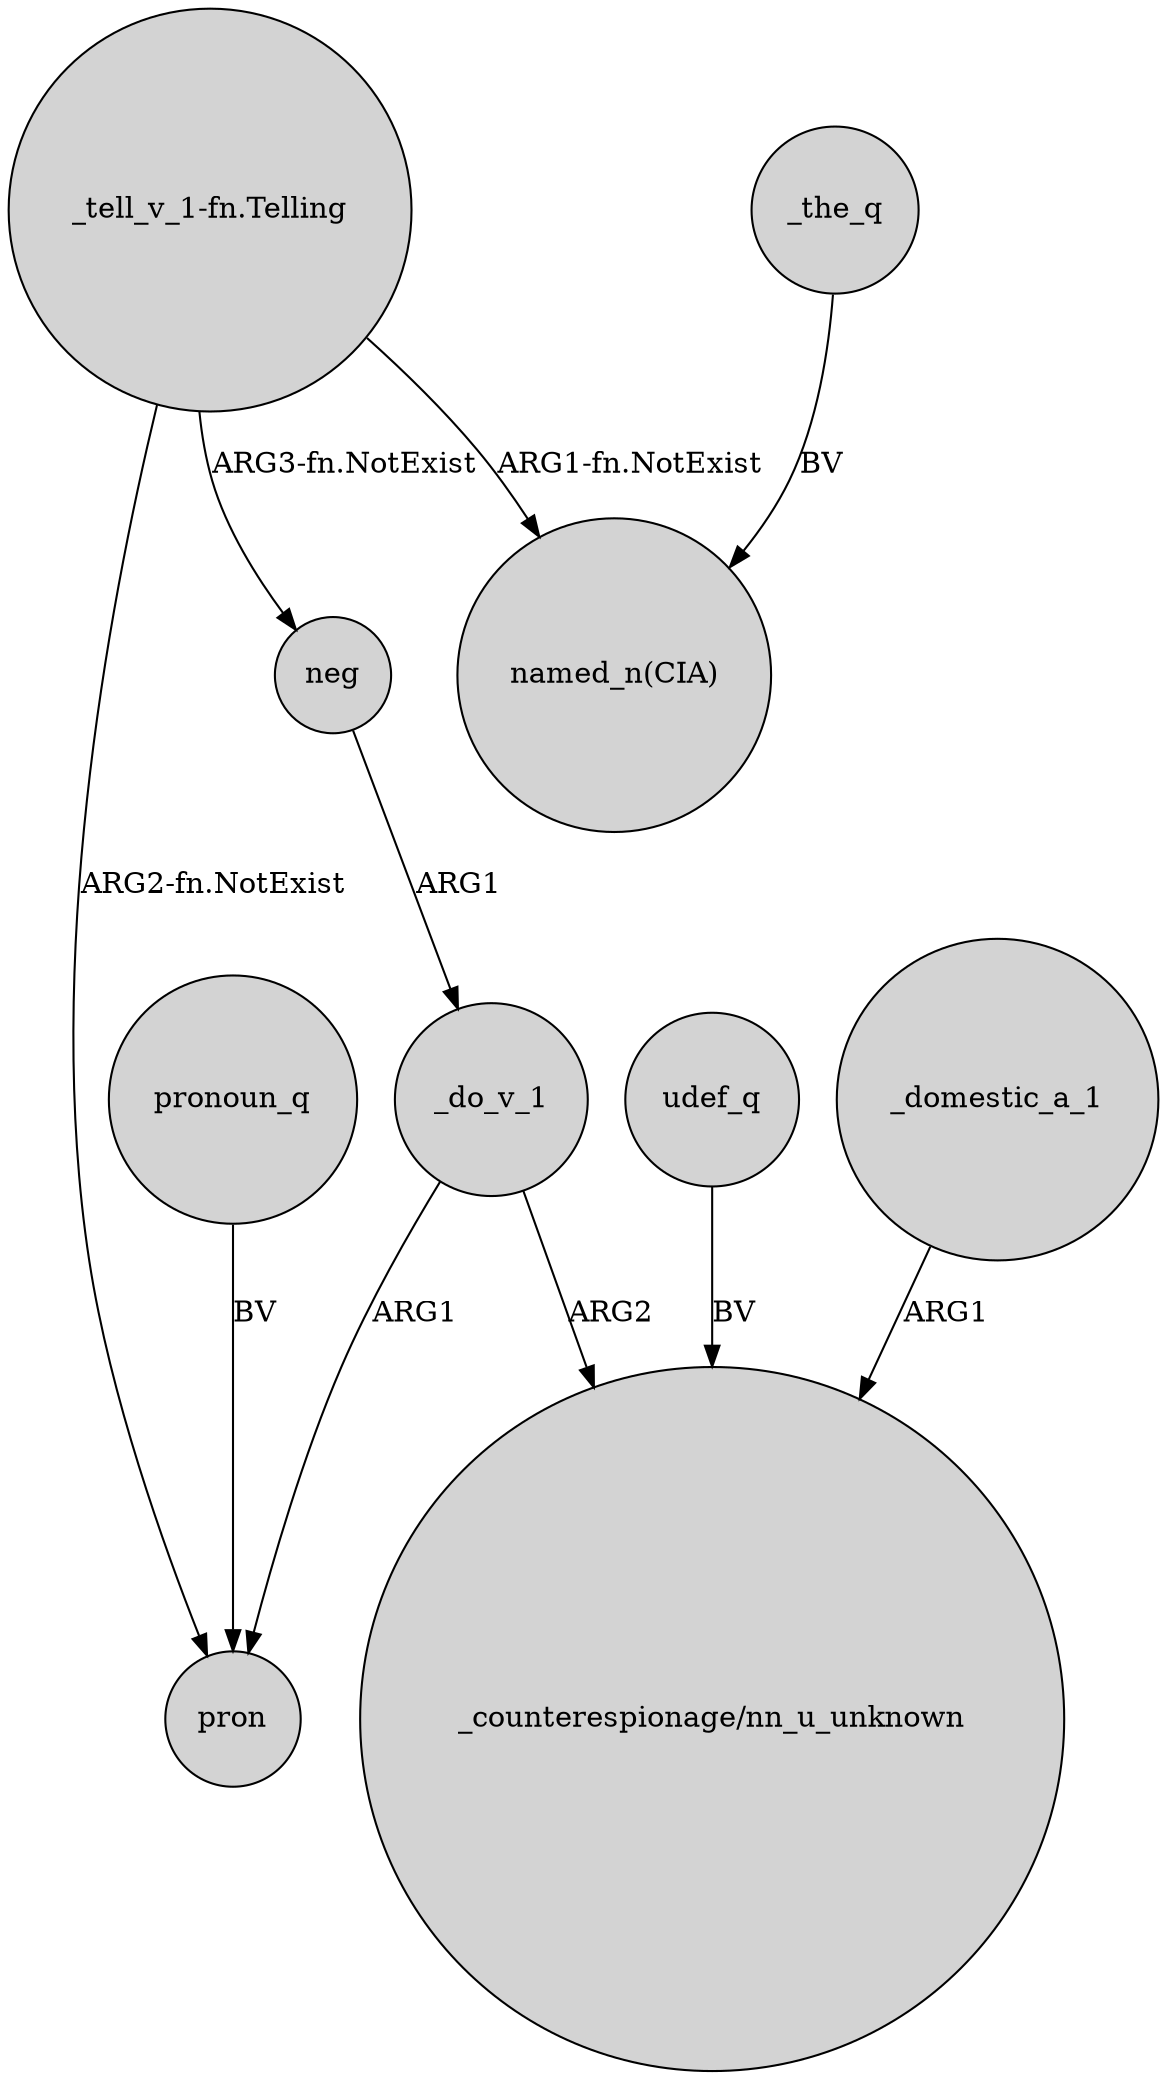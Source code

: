digraph {
	node [shape=circle style=filled]
	"_tell_v_1-fn.Telling" -> "named_n(CIA)" [label="ARG1-fn.NotExist"]
	_do_v_1 -> pron [label=ARG1]
	_do_v_1 -> "_counterespionage/nn_u_unknown" [label=ARG2]
	"_tell_v_1-fn.Telling" -> neg [label="ARG3-fn.NotExist"]
	neg -> _do_v_1 [label=ARG1]
	udef_q -> "_counterespionage/nn_u_unknown" [label=BV]
	"_tell_v_1-fn.Telling" -> pron [label="ARG2-fn.NotExist"]
	_domestic_a_1 -> "_counterespionage/nn_u_unknown" [label=ARG1]
	_the_q -> "named_n(CIA)" [label=BV]
	pronoun_q -> pron [label=BV]
}

